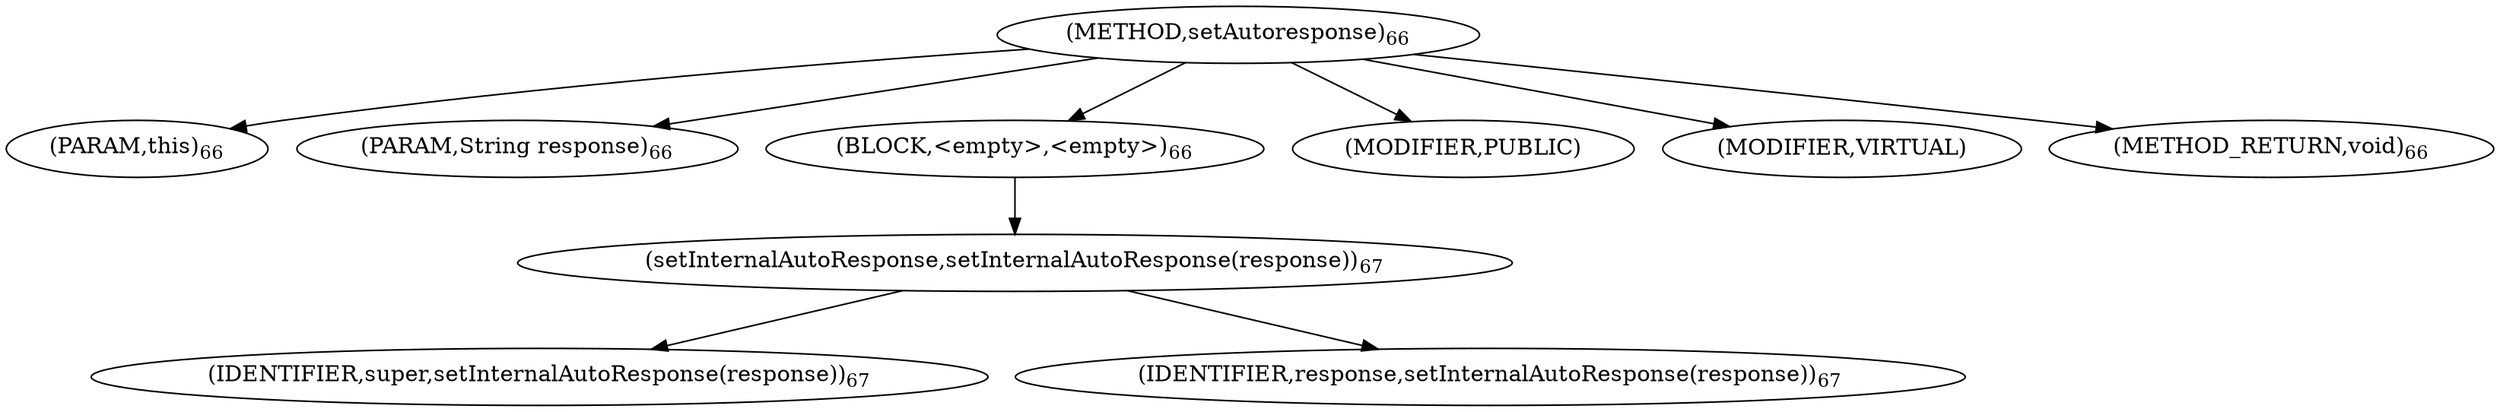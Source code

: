 digraph "setAutoresponse" {  
"66" [label = <(METHOD,setAutoresponse)<SUB>66</SUB>> ]
"67" [label = <(PARAM,this)<SUB>66</SUB>> ]
"68" [label = <(PARAM,String response)<SUB>66</SUB>> ]
"69" [label = <(BLOCK,&lt;empty&gt;,&lt;empty&gt;)<SUB>66</SUB>> ]
"70" [label = <(setInternalAutoResponse,setInternalAutoResponse(response))<SUB>67</SUB>> ]
"71" [label = <(IDENTIFIER,super,setInternalAutoResponse(response))<SUB>67</SUB>> ]
"72" [label = <(IDENTIFIER,response,setInternalAutoResponse(response))<SUB>67</SUB>> ]
"73" [label = <(MODIFIER,PUBLIC)> ]
"74" [label = <(MODIFIER,VIRTUAL)> ]
"75" [label = <(METHOD_RETURN,void)<SUB>66</SUB>> ]
  "66" -> "67" 
  "66" -> "68" 
  "66" -> "69" 
  "66" -> "73" 
  "66" -> "74" 
  "66" -> "75" 
  "69" -> "70" 
  "70" -> "71" 
  "70" -> "72" 
}
